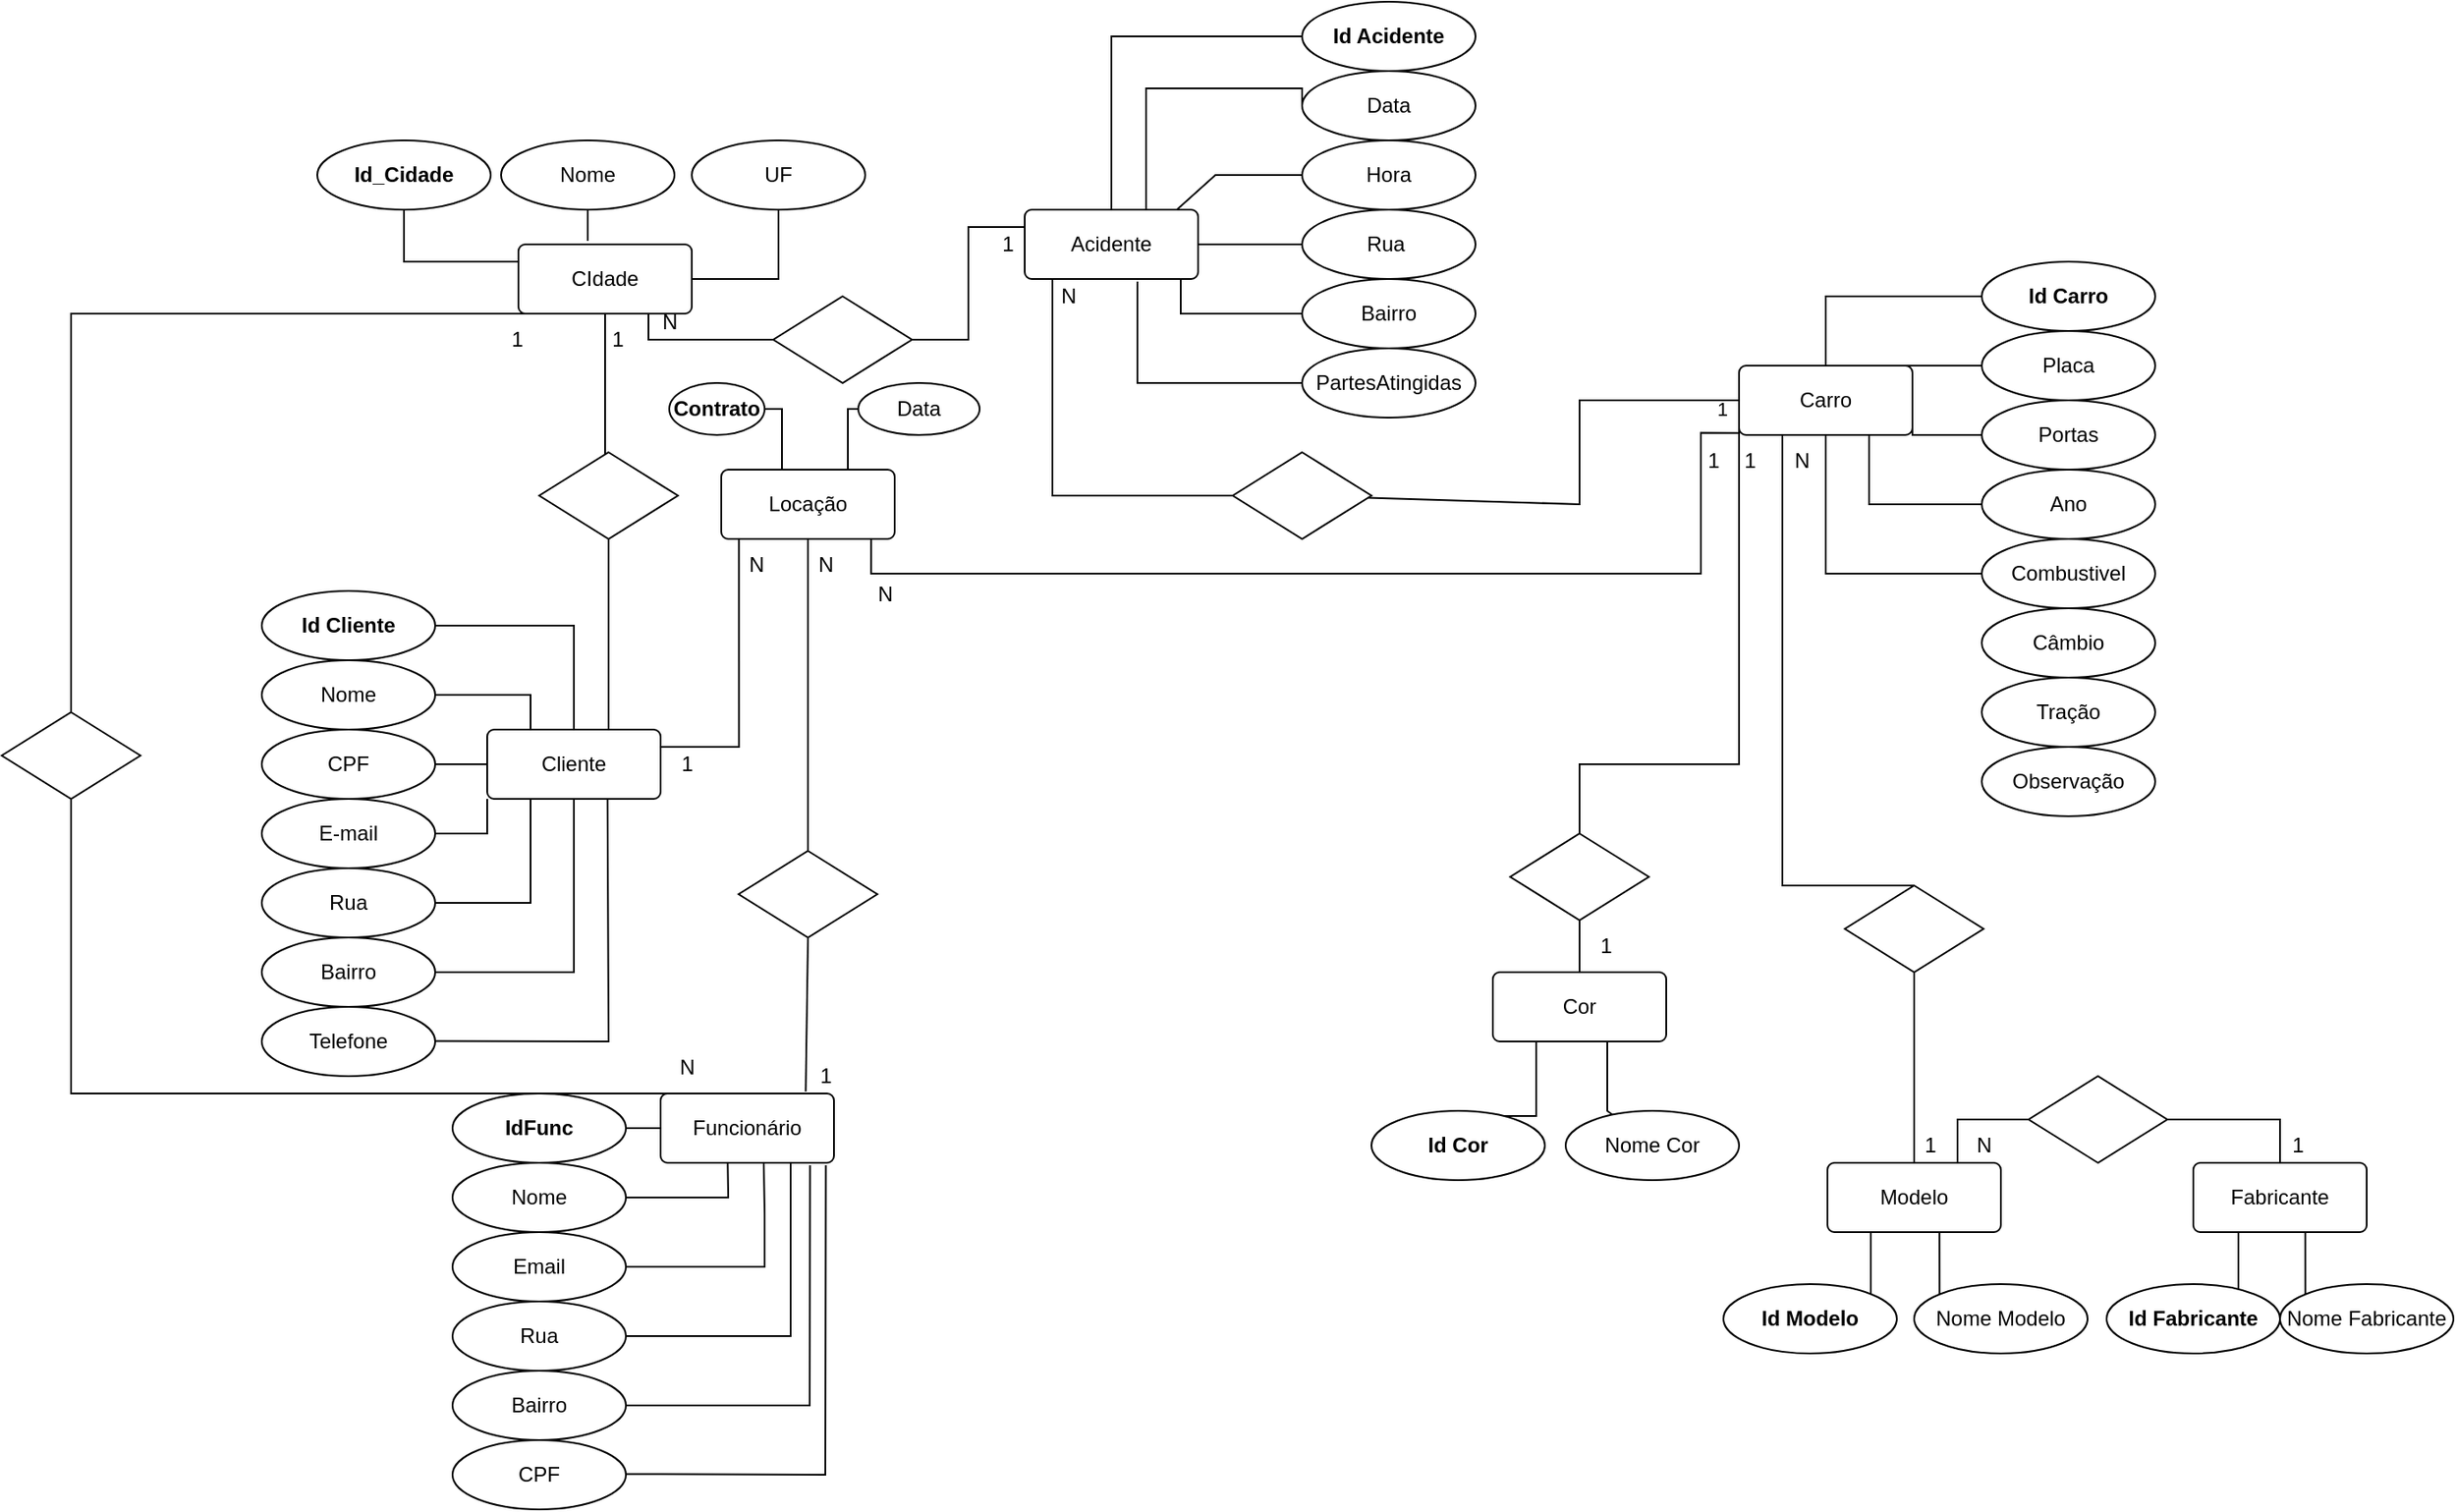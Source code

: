 <mxfile version="21.2.1" type="github">
  <diagram id="x-QGgaz4Aby_YRyaFQe0" name="Página-1">
    <mxGraphModel dx="2630" dy="1970" grid="1" gridSize="10" guides="1" tooltips="1" connect="1" arrows="1" fold="1" page="1" pageScale="1" pageWidth="827" pageHeight="1169" math="0" shadow="0">
      <root>
        <mxCell id="0" />
        <mxCell id="1" parent="0" />
        <mxCell id="SFeuMDwEzgv_Abs5cE5h-1" style="edgeStyle=orthogonalEdgeStyle;rounded=0;orthogonalLoop=1;jettySize=auto;html=1;exitX=0.75;exitY=0;exitDx=0;exitDy=0;endArrow=none;endFill=0;entryX=0.5;entryY=1;entryDx=0;entryDy=0;" parent="1" source="SFeuMDwEzgv_Abs5cE5h-2" target="SFeuMDwEzgv_Abs5cE5h-76" edge="1">
          <mxGeometry relative="1" as="geometry">
            <mxPoint x="205" y="270" as="targetPoint" />
            <Array as="points">
              <mxPoint x="200" y="370" />
            </Array>
          </mxGeometry>
        </mxCell>
        <mxCell id="SFeuMDwEzgv_Abs5cE5h-2" value="Cliente" style="rounded=1;arcSize=10;whiteSpace=wrap;html=1;align=center;" parent="1" vertex="1">
          <mxGeometry x="130" y="370" width="100" height="40" as="geometry" />
        </mxCell>
        <mxCell id="SFeuMDwEzgv_Abs5cE5h-3" style="edgeStyle=orthogonalEdgeStyle;rounded=0;orthogonalLoop=1;jettySize=auto;html=1;exitX=1;exitY=0.5;exitDx=0;exitDy=0;entryX=0.5;entryY=0;entryDx=0;entryDy=0;endArrow=none;endFill=0;" parent="1" source="SFeuMDwEzgv_Abs5cE5h-4" target="SFeuMDwEzgv_Abs5cE5h-2" edge="1">
          <mxGeometry relative="1" as="geometry" />
        </mxCell>
        <mxCell id="SFeuMDwEzgv_Abs5cE5h-4" value="&lt;b&gt;Id Cliente&lt;/b&gt;" style="ellipse;whiteSpace=wrap;html=1;align=center;" parent="1" vertex="1">
          <mxGeometry y="290" width="100" height="40" as="geometry" />
        </mxCell>
        <mxCell id="SFeuMDwEzgv_Abs5cE5h-5" style="edgeStyle=orthogonalEdgeStyle;rounded=0;orthogonalLoop=1;jettySize=auto;html=1;exitX=1;exitY=0.5;exitDx=0;exitDy=0;entryX=0.25;entryY=0;entryDx=0;entryDy=0;endArrow=none;endFill=0;" parent="1" source="SFeuMDwEzgv_Abs5cE5h-6" target="SFeuMDwEzgv_Abs5cE5h-2" edge="1">
          <mxGeometry relative="1" as="geometry" />
        </mxCell>
        <mxCell id="SFeuMDwEzgv_Abs5cE5h-6" value="Nome" style="ellipse;whiteSpace=wrap;html=1;align=center;" parent="1" vertex="1">
          <mxGeometry y="330" width="100" height="40" as="geometry" />
        </mxCell>
        <mxCell id="SFeuMDwEzgv_Abs5cE5h-7" style="edgeStyle=orthogonalEdgeStyle;rounded=0;orthogonalLoop=1;jettySize=auto;html=1;exitX=1;exitY=0.5;exitDx=0;exitDy=0;entryX=0;entryY=0.5;entryDx=0;entryDy=0;endArrow=none;endFill=0;" parent="1" source="SFeuMDwEzgv_Abs5cE5h-8" target="SFeuMDwEzgv_Abs5cE5h-2" edge="1">
          <mxGeometry relative="1" as="geometry" />
        </mxCell>
        <mxCell id="SFeuMDwEzgv_Abs5cE5h-8" value="CPF" style="ellipse;whiteSpace=wrap;html=1;align=center;" parent="1" vertex="1">
          <mxGeometry y="370" width="100" height="40" as="geometry" />
        </mxCell>
        <mxCell id="SFeuMDwEzgv_Abs5cE5h-9" style="edgeStyle=orthogonalEdgeStyle;rounded=0;orthogonalLoop=1;jettySize=auto;html=1;exitX=1;exitY=0.5;exitDx=0;exitDy=0;entryX=0.5;entryY=1;entryDx=0;entryDy=0;endArrow=none;endFill=0;" parent="1" source="SFeuMDwEzgv_Abs5cE5h-10" target="SFeuMDwEzgv_Abs5cE5h-2" edge="1">
          <mxGeometry relative="1" as="geometry" />
        </mxCell>
        <mxCell id="SFeuMDwEzgv_Abs5cE5h-10" value="Bairro" style="ellipse;whiteSpace=wrap;html=1;align=center;" parent="1" vertex="1">
          <mxGeometry y="490" width="100" height="40" as="geometry" />
        </mxCell>
        <mxCell id="SFeuMDwEzgv_Abs5cE5h-11" style="edgeStyle=orthogonalEdgeStyle;rounded=0;orthogonalLoop=1;jettySize=auto;html=1;exitX=1;exitY=0.5;exitDx=0;exitDy=0;entryX=0;entryY=1;entryDx=0;entryDy=0;endArrow=none;endFill=0;" parent="1" source="SFeuMDwEzgv_Abs5cE5h-12" target="SFeuMDwEzgv_Abs5cE5h-2" edge="1">
          <mxGeometry relative="1" as="geometry" />
        </mxCell>
        <mxCell id="SFeuMDwEzgv_Abs5cE5h-12" value="E-mail" style="ellipse;whiteSpace=wrap;html=1;align=center;" parent="1" vertex="1">
          <mxGeometry y="410" width="100" height="40" as="geometry" />
        </mxCell>
        <mxCell id="SFeuMDwEzgv_Abs5cE5h-13" style="edgeStyle=orthogonalEdgeStyle;rounded=0;orthogonalLoop=1;jettySize=auto;html=1;exitX=1;exitY=0.5;exitDx=0;exitDy=0;entryX=0.25;entryY=1;entryDx=0;entryDy=0;endArrow=none;endFill=0;" parent="1" source="SFeuMDwEzgv_Abs5cE5h-14" target="SFeuMDwEzgv_Abs5cE5h-2" edge="1">
          <mxGeometry relative="1" as="geometry" />
        </mxCell>
        <mxCell id="SFeuMDwEzgv_Abs5cE5h-14" value="Rua" style="ellipse;whiteSpace=wrap;html=1;align=center;" parent="1" vertex="1">
          <mxGeometry y="450" width="100" height="40" as="geometry" />
        </mxCell>
        <mxCell id="SFeuMDwEzgv_Abs5cE5h-15" style="edgeStyle=orthogonalEdgeStyle;rounded=0;orthogonalLoop=1;jettySize=auto;html=1;exitX=0;exitY=0.25;exitDx=0;exitDy=0;entryX=0.5;entryY=1;entryDx=0;entryDy=0;endArrow=none;endFill=0;" parent="1" source="SFeuMDwEzgv_Abs5cE5h-17" target="SFeuMDwEzgv_Abs5cE5h-18" edge="1">
          <mxGeometry relative="1" as="geometry" />
        </mxCell>
        <mxCell id="SFeuMDwEzgv_Abs5cE5h-16" style="edgeStyle=orthogonalEdgeStyle;rounded=0;orthogonalLoop=1;jettySize=auto;html=1;exitX=0.5;exitY=1;exitDx=0;exitDy=0;endArrow=none;endFill=0;" parent="1" source="SFeuMDwEzgv_Abs5cE5h-17" target="SFeuMDwEzgv_Abs5cE5h-76" edge="1">
          <mxGeometry relative="1" as="geometry">
            <Array as="points">
              <mxPoint x="198" y="180" />
              <mxPoint x="198" y="180" />
            </Array>
          </mxGeometry>
        </mxCell>
        <mxCell id="SFeuMDwEzgv_Abs5cE5h-17" value="CIdade" style="rounded=1;arcSize=10;whiteSpace=wrap;html=1;align=center;" parent="1" vertex="1">
          <mxGeometry x="148" y="90" width="100" height="40" as="geometry" />
        </mxCell>
        <mxCell id="SFeuMDwEzgv_Abs5cE5h-18" value="&lt;b&gt;Id_Cidade&lt;/b&gt;" style="ellipse;whiteSpace=wrap;html=1;align=center;" parent="1" vertex="1">
          <mxGeometry x="32" y="30" width="100" height="40" as="geometry" />
        </mxCell>
        <mxCell id="SFeuMDwEzgv_Abs5cE5h-19" style="edgeStyle=orthogonalEdgeStyle;rounded=0;orthogonalLoop=1;jettySize=auto;html=1;exitX=0.5;exitY=1;exitDx=0;exitDy=0;entryX=0.4;entryY=-0.05;entryDx=0;entryDy=0;entryPerimeter=0;endArrow=none;endFill=0;" parent="1" source="SFeuMDwEzgv_Abs5cE5h-20" target="SFeuMDwEzgv_Abs5cE5h-17" edge="1">
          <mxGeometry relative="1" as="geometry" />
        </mxCell>
        <mxCell id="SFeuMDwEzgv_Abs5cE5h-20" value="Nome" style="ellipse;whiteSpace=wrap;html=1;align=center;" parent="1" vertex="1">
          <mxGeometry x="138" y="30" width="100" height="40" as="geometry" />
        </mxCell>
        <mxCell id="SFeuMDwEzgv_Abs5cE5h-21" style="edgeStyle=orthogonalEdgeStyle;rounded=0;orthogonalLoop=1;jettySize=auto;html=1;exitX=0.5;exitY=1;exitDx=0;exitDy=0;entryX=1;entryY=0.5;entryDx=0;entryDy=0;endArrow=none;endFill=0;" parent="1" source="SFeuMDwEzgv_Abs5cE5h-22" target="SFeuMDwEzgv_Abs5cE5h-17" edge="1">
          <mxGeometry relative="1" as="geometry" />
        </mxCell>
        <mxCell id="SFeuMDwEzgv_Abs5cE5h-22" value="UF" style="ellipse;whiteSpace=wrap;html=1;align=center;" parent="1" vertex="1">
          <mxGeometry x="248" y="30" width="100" height="40" as="geometry" />
        </mxCell>
        <mxCell id="SFeuMDwEzgv_Abs5cE5h-23" style="edgeStyle=orthogonalEdgeStyle;rounded=0;orthogonalLoop=1;jettySize=auto;html=1;exitX=0.5;exitY=1;exitDx=0;exitDy=0;entryX=0;entryY=0.5;entryDx=0;entryDy=0;endArrow=none;endFill=0;" parent="1" source="SFeuMDwEzgv_Abs5cE5h-26" target="SFeuMDwEzgv_Abs5cE5h-35" edge="1">
          <mxGeometry relative="1" as="geometry" />
        </mxCell>
        <mxCell id="SFeuMDwEzgv_Abs5cE5h-24" style="edgeStyle=orthogonalEdgeStyle;rounded=0;orthogonalLoop=1;jettySize=auto;html=1;exitX=0;exitY=0.25;exitDx=0;exitDy=0;entryX=0.5;entryY=0;entryDx=0;entryDy=0;endArrow=none;endFill=0;" parent="1" source="SFeuMDwEzgv_Abs5cE5h-26" target="SFeuMDwEzgv_Abs5cE5h-58" edge="1">
          <mxGeometry relative="1" as="geometry">
            <Array as="points">
              <mxPoint x="852" y="390" />
              <mxPoint x="760" y="390" />
            </Array>
          </mxGeometry>
        </mxCell>
        <mxCell id="SFeuMDwEzgv_Abs5cE5h-25" style="edgeStyle=orthogonalEdgeStyle;rounded=0;orthogonalLoop=1;jettySize=auto;html=1;exitX=0.25;exitY=1;exitDx=0;exitDy=0;entryX=0.5;entryY=0;entryDx=0;entryDy=0;endArrow=none;endFill=0;" parent="1" source="SFeuMDwEzgv_Abs5cE5h-26" target="SFeuMDwEzgv_Abs5cE5h-57" edge="1">
          <mxGeometry relative="1" as="geometry">
            <Array as="points">
              <mxPoint x="877" y="460" />
            </Array>
          </mxGeometry>
        </mxCell>
        <mxCell id="SFeuMDwEzgv_Abs5cE5h-26" value="Carro" style="rounded=1;arcSize=10;whiteSpace=wrap;html=1;align=center;" parent="1" vertex="1">
          <mxGeometry x="852" y="160" width="100" height="40" as="geometry" />
        </mxCell>
        <mxCell id="SFeuMDwEzgv_Abs5cE5h-27" style="edgeStyle=orthogonalEdgeStyle;rounded=0;orthogonalLoop=1;jettySize=auto;html=1;exitX=0;exitY=0.5;exitDx=0;exitDy=0;entryX=0.5;entryY=0;entryDx=0;entryDy=0;endArrow=none;endFill=0;" parent="1" source="SFeuMDwEzgv_Abs5cE5h-28" target="SFeuMDwEzgv_Abs5cE5h-26" edge="1">
          <mxGeometry relative="1" as="geometry" />
        </mxCell>
        <mxCell id="SFeuMDwEzgv_Abs5cE5h-28" value="&lt;b&gt;Id Carro&lt;/b&gt;" style="ellipse;whiteSpace=wrap;html=1;align=center;" parent="1" vertex="1">
          <mxGeometry x="992" y="100" width="100" height="40" as="geometry" />
        </mxCell>
        <mxCell id="SFeuMDwEzgv_Abs5cE5h-29" style="edgeStyle=orthogonalEdgeStyle;rounded=0;orthogonalLoop=1;jettySize=auto;html=1;exitX=0;exitY=0.5;exitDx=0;exitDy=0;entryX=0.75;entryY=0;entryDx=0;entryDy=0;endArrow=none;endFill=0;" parent="1" source="SFeuMDwEzgv_Abs5cE5h-30" target="SFeuMDwEzgv_Abs5cE5h-26" edge="1">
          <mxGeometry relative="1" as="geometry">
            <Array as="points">
              <mxPoint x="952" y="160" />
              <mxPoint x="952" y="160" />
            </Array>
          </mxGeometry>
        </mxCell>
        <mxCell id="SFeuMDwEzgv_Abs5cE5h-30" value="Placa" style="ellipse;whiteSpace=wrap;html=1;align=center;" parent="1" vertex="1">
          <mxGeometry x="992" y="140" width="100" height="40" as="geometry" />
        </mxCell>
        <mxCell id="SFeuMDwEzgv_Abs5cE5h-31" style="edgeStyle=orthogonalEdgeStyle;rounded=0;orthogonalLoop=1;jettySize=auto;html=1;exitX=0;exitY=0.5;exitDx=0;exitDy=0;endArrow=none;endFill=0;entryX=1;entryY=0.75;entryDx=0;entryDy=0;" parent="1" source="SFeuMDwEzgv_Abs5cE5h-32" target="SFeuMDwEzgv_Abs5cE5h-26" edge="1">
          <mxGeometry relative="1" as="geometry">
            <mxPoint x="962" y="200" as="targetPoint" />
            <Array as="points">
              <mxPoint x="952" y="200" />
            </Array>
          </mxGeometry>
        </mxCell>
        <mxCell id="SFeuMDwEzgv_Abs5cE5h-32" value="Portas" style="ellipse;whiteSpace=wrap;html=1;align=center;" parent="1" vertex="1">
          <mxGeometry x="992" y="180" width="100" height="40" as="geometry" />
        </mxCell>
        <mxCell id="SFeuMDwEzgv_Abs5cE5h-33" style="edgeStyle=orthogonalEdgeStyle;rounded=0;orthogonalLoop=1;jettySize=auto;html=1;exitX=0;exitY=0.5;exitDx=0;exitDy=0;entryX=0.75;entryY=1;entryDx=0;entryDy=0;endArrow=none;endFill=0;" parent="1" source="SFeuMDwEzgv_Abs5cE5h-34" target="SFeuMDwEzgv_Abs5cE5h-26" edge="1">
          <mxGeometry relative="1" as="geometry" />
        </mxCell>
        <mxCell id="SFeuMDwEzgv_Abs5cE5h-34" value="Ano" style="ellipse;whiteSpace=wrap;html=1;align=center;" parent="1" vertex="1">
          <mxGeometry x="992" y="220" width="100" height="40" as="geometry" />
        </mxCell>
        <mxCell id="SFeuMDwEzgv_Abs5cE5h-35" value="Combustivel" style="ellipse;whiteSpace=wrap;html=1;align=center;" parent="1" vertex="1">
          <mxGeometry x="992" y="260" width="100" height="40" as="geometry" />
        </mxCell>
        <mxCell id="SFeuMDwEzgv_Abs5cE5h-36" value="Câmbio" style="ellipse;whiteSpace=wrap;html=1;align=center;" parent="1" vertex="1">
          <mxGeometry x="992" y="300" width="100" height="40" as="geometry" />
        </mxCell>
        <mxCell id="SFeuMDwEzgv_Abs5cE5h-37" value="Tração&lt;span style=&quot;color: rgba(0, 0, 0, 0); font-family: monospace; font-size: 0px; text-align: start;&quot;&gt;%3CmxGraphModel%3E%3Croot%3E%3CmxCell%20id%3D%220%22%2F%3E%3CmxCell%20id%3D%221%22%20parent%3D%220%22%2F%3E%3CmxCell%20id%3D%222%22%20value%3D%22C%C3%A2mbio%22%20style%3D%22ellipse%3BwhiteSpace%3Dwrap%3Bhtml%3D1%3Balign%3Dcenter%3B%22%20vertex%3D%221%22%20parent%3D%221%22%3E%3CmxGeometry%20x%3D%22580%22%20y%3D%22460%22%20width%3D%22100%22%20height%3D%2240%22%20as%3D%22geometry%22%2F%3E%3C%2FmxCell%3E%3C%2Froot%3E%3C%2FmxGraphModel%3E&lt;/span&gt;" style="ellipse;whiteSpace=wrap;html=1;align=center;" parent="1" vertex="1">
          <mxGeometry x="992" y="340" width="100" height="40" as="geometry" />
        </mxCell>
        <mxCell id="SFeuMDwEzgv_Abs5cE5h-38" value="Observação" style="ellipse;whiteSpace=wrap;html=1;align=center;" parent="1" vertex="1">
          <mxGeometry x="992" y="380" width="100" height="40" as="geometry" />
        </mxCell>
        <mxCell id="SFeuMDwEzgv_Abs5cE5h-39" style="edgeStyle=orthogonalEdgeStyle;rounded=0;orthogonalLoop=1;jettySize=auto;html=1;exitX=0.75;exitY=1;exitDx=0;exitDy=0;entryX=0;entryY=0;entryDx=0;entryDy=0;endArrow=none;endFill=0;" parent="1" source="SFeuMDwEzgv_Abs5cE5h-41" target="SFeuMDwEzgv_Abs5cE5h-43" edge="1">
          <mxGeometry relative="1" as="geometry" />
        </mxCell>
        <mxCell id="SFeuMDwEzgv_Abs5cE5h-40" style="edgeStyle=orthogonalEdgeStyle;rounded=0;orthogonalLoop=1;jettySize=auto;html=1;exitX=0.25;exitY=1;exitDx=0;exitDy=0;entryX=0.76;entryY=0.075;entryDx=0;entryDy=0;entryPerimeter=0;endArrow=none;endFill=0;" parent="1" source="SFeuMDwEzgv_Abs5cE5h-41" target="SFeuMDwEzgv_Abs5cE5h-42" edge="1">
          <mxGeometry relative="1" as="geometry" />
        </mxCell>
        <mxCell id="SFeuMDwEzgv_Abs5cE5h-41" value="Fabricante" style="rounded=1;arcSize=10;whiteSpace=wrap;html=1;align=center;" parent="1" vertex="1">
          <mxGeometry x="1114" y="620" width="100" height="40" as="geometry" />
        </mxCell>
        <mxCell id="SFeuMDwEzgv_Abs5cE5h-42" value="&lt;b&gt;Id Fabricante&lt;/b&gt;" style="ellipse;whiteSpace=wrap;html=1;align=center;" parent="1" vertex="1">
          <mxGeometry x="1064" y="690" width="100" height="40" as="geometry" />
        </mxCell>
        <mxCell id="SFeuMDwEzgv_Abs5cE5h-43" value="Nome Fabricante" style="ellipse;whiteSpace=wrap;html=1;align=center;" parent="1" vertex="1">
          <mxGeometry x="1164" y="690" width="100" height="40" as="geometry" />
        </mxCell>
        <mxCell id="SFeuMDwEzgv_Abs5cE5h-44" style="edgeStyle=orthogonalEdgeStyle;rounded=0;orthogonalLoop=1;jettySize=auto;html=1;exitX=0.75;exitY=1;exitDx=0;exitDy=0;entryX=0;entryY=0;entryDx=0;entryDy=0;endArrow=none;endFill=0;" parent="1" source="SFeuMDwEzgv_Abs5cE5h-47" target="SFeuMDwEzgv_Abs5cE5h-49" edge="1">
          <mxGeometry relative="1" as="geometry" />
        </mxCell>
        <mxCell id="SFeuMDwEzgv_Abs5cE5h-45" style="edgeStyle=orthogonalEdgeStyle;rounded=0;orthogonalLoop=1;jettySize=auto;html=1;exitX=0.25;exitY=1;exitDx=0;exitDy=0;endArrow=none;endFill=0;" parent="1" source="SFeuMDwEzgv_Abs5cE5h-47" edge="1">
          <mxGeometry relative="1" as="geometry">
            <mxPoint x="923" y="700" as="targetPoint" />
            <Array as="points">
              <mxPoint x="928" y="700" />
            </Array>
          </mxGeometry>
        </mxCell>
        <mxCell id="SFeuMDwEzgv_Abs5cE5h-46" style="edgeStyle=orthogonalEdgeStyle;rounded=0;orthogonalLoop=1;jettySize=auto;html=1;exitX=0.75;exitY=0;exitDx=0;exitDy=0;endArrow=none;endFill=0;" parent="1" source="SFeuMDwEzgv_Abs5cE5h-47" target="SFeuMDwEzgv_Abs5cE5h-55" edge="1">
          <mxGeometry relative="1" as="geometry" />
        </mxCell>
        <mxCell id="SFeuMDwEzgv_Abs5cE5h-47" value="Modelo" style="rounded=1;arcSize=10;whiteSpace=wrap;html=1;align=center;" parent="1" vertex="1">
          <mxGeometry x="903" y="620" width="100" height="40" as="geometry" />
        </mxCell>
        <mxCell id="SFeuMDwEzgv_Abs5cE5h-48" value="&lt;b&gt;Id Modelo&lt;/b&gt;" style="ellipse;whiteSpace=wrap;html=1;align=center;" parent="1" vertex="1">
          <mxGeometry x="843" y="690" width="100" height="40" as="geometry" />
        </mxCell>
        <mxCell id="SFeuMDwEzgv_Abs5cE5h-49" value="Nome Modelo" style="ellipse;whiteSpace=wrap;html=1;align=center;" parent="1" vertex="1">
          <mxGeometry x="953" y="690" width="100" height="40" as="geometry" />
        </mxCell>
        <mxCell id="SFeuMDwEzgv_Abs5cE5h-50" style="edgeStyle=orthogonalEdgeStyle;rounded=0;orthogonalLoop=1;jettySize=auto;html=1;exitX=0.25;exitY=1;exitDx=0;exitDy=0;entryX=0.76;entryY=0.075;entryDx=0;entryDy=0;entryPerimeter=0;endArrow=none;endFill=0;" parent="1" source="SFeuMDwEzgv_Abs5cE5h-51" target="SFeuMDwEzgv_Abs5cE5h-52" edge="1">
          <mxGeometry relative="1" as="geometry">
            <Array as="points">
              <mxPoint x="735" y="593" />
            </Array>
          </mxGeometry>
        </mxCell>
        <mxCell id="SFeuMDwEzgv_Abs5cE5h-51" value="Cor" style="rounded=1;arcSize=10;whiteSpace=wrap;html=1;align=center;" parent="1" vertex="1">
          <mxGeometry x="710" y="510" width="100" height="40" as="geometry" />
        </mxCell>
        <mxCell id="SFeuMDwEzgv_Abs5cE5h-52" value="&lt;b&gt;Id Cor&lt;/b&gt;" style="ellipse;whiteSpace=wrap;html=1;align=center;" parent="1" vertex="1">
          <mxGeometry x="640" y="590" width="100" height="40" as="geometry" />
        </mxCell>
        <mxCell id="SFeuMDwEzgv_Abs5cE5h-53" value="Nome Cor" style="ellipse;whiteSpace=wrap;html=1;align=center;" parent="1" vertex="1">
          <mxGeometry x="752" y="590" width="100" height="40" as="geometry" />
        </mxCell>
        <mxCell id="SFeuMDwEzgv_Abs5cE5h-54" style="edgeStyle=orthogonalEdgeStyle;rounded=0;orthogonalLoop=1;jettySize=auto;html=1;exitX=0;exitY=0.5;exitDx=0;exitDy=0;entryX=0.5;entryY=0;entryDx=0;entryDy=0;endArrow=none;endFill=0;" parent="1" source="SFeuMDwEzgv_Abs5cE5h-55" target="SFeuMDwEzgv_Abs5cE5h-41" edge="1">
          <mxGeometry relative="1" as="geometry" />
        </mxCell>
        <mxCell id="SFeuMDwEzgv_Abs5cE5h-55" value="" style="rhombus;whiteSpace=wrap;html=1;direction=west;" parent="1" vertex="1">
          <mxGeometry x="1019" y="570" width="80" height="50" as="geometry" />
        </mxCell>
        <mxCell id="SFeuMDwEzgv_Abs5cE5h-56" style="edgeStyle=orthogonalEdgeStyle;rounded=0;orthogonalLoop=1;jettySize=auto;html=1;exitX=0.5;exitY=1;exitDx=0;exitDy=0;entryX=0.5;entryY=0;entryDx=0;entryDy=0;endArrow=none;endFill=0;" parent="1" source="SFeuMDwEzgv_Abs5cE5h-57" target="SFeuMDwEzgv_Abs5cE5h-47" edge="1">
          <mxGeometry relative="1" as="geometry" />
        </mxCell>
        <mxCell id="SFeuMDwEzgv_Abs5cE5h-57" value="" style="rhombus;whiteSpace=wrap;html=1;" parent="1" vertex="1">
          <mxGeometry x="913" y="460" width="80" height="50" as="geometry" />
        </mxCell>
        <mxCell id="SFeuMDwEzgv_Abs5cE5h-58" value="" style="rhombus;whiteSpace=wrap;html=1;" parent="1" vertex="1">
          <mxGeometry x="720" y="430" width="80" height="50" as="geometry" />
        </mxCell>
        <mxCell id="SFeuMDwEzgv_Abs5cE5h-59" value="1" style="text;html=1;align=center;verticalAlign=middle;resizable=0;points=[];autosize=1;strokeColor=none;fillColor=none;" parent="1" vertex="1">
          <mxGeometry x="843" y="200" width="30" height="30" as="geometry" />
        </mxCell>
        <mxCell id="SFeuMDwEzgv_Abs5cE5h-60" value="1" style="text;html=1;align=center;verticalAlign=middle;resizable=0;points=[];autosize=1;strokeColor=none;fillColor=none;" parent="1" vertex="1">
          <mxGeometry x="1159" y="595" width="30" height="30" as="geometry" />
        </mxCell>
        <mxCell id="SFeuMDwEzgv_Abs5cE5h-61" value="N" style="text;html=1;align=center;verticalAlign=middle;resizable=0;points=[];autosize=1;strokeColor=none;fillColor=none;" parent="1" vertex="1">
          <mxGeometry x="978" y="595" width="30" height="30" as="geometry" />
        </mxCell>
        <mxCell id="SFeuMDwEzgv_Abs5cE5h-62" value="N" style="text;html=1;align=center;verticalAlign=middle;resizable=0;points=[];autosize=1;strokeColor=none;fillColor=none;" parent="1" vertex="1">
          <mxGeometry x="873" y="200" width="30" height="30" as="geometry" />
        </mxCell>
        <mxCell id="SFeuMDwEzgv_Abs5cE5h-63" value="1" style="text;html=1;align=center;verticalAlign=middle;resizable=0;points=[];autosize=1;strokeColor=none;fillColor=none;" parent="1" vertex="1">
          <mxGeometry x="947" y="595" width="30" height="30" as="geometry" />
        </mxCell>
        <mxCell id="SFeuMDwEzgv_Abs5cE5h-64" style="edgeStyle=orthogonalEdgeStyle;rounded=0;orthogonalLoop=1;jettySize=auto;html=1;exitX=0.5;exitY=0;exitDx=0;exitDy=0;entryX=0;entryY=0.5;entryDx=0;entryDy=0;endArrow=none;endFill=0;" parent="1" source="SFeuMDwEzgv_Abs5cE5h-67" target="SFeuMDwEzgv_Abs5cE5h-68" edge="1">
          <mxGeometry relative="1" as="geometry" />
        </mxCell>
        <mxCell id="SFeuMDwEzgv_Abs5cE5h-65" style="edgeStyle=orthogonalEdgeStyle;rounded=0;orthogonalLoop=1;jettySize=auto;html=1;exitX=0.75;exitY=0;exitDx=0;exitDy=0;entryX=0;entryY=0.5;entryDx=0;entryDy=0;endArrow=none;endFill=0;" parent="1" source="SFeuMDwEzgv_Abs5cE5h-67" target="SFeuMDwEzgv_Abs5cE5h-69" edge="1">
          <mxGeometry relative="1" as="geometry">
            <Array as="points">
              <mxPoint x="510" y="70" />
              <mxPoint x="510" />
              <mxPoint x="600" />
            </Array>
          </mxGeometry>
        </mxCell>
        <mxCell id="SFeuMDwEzgv_Abs5cE5h-66" style="edgeStyle=orthogonalEdgeStyle;rounded=0;orthogonalLoop=1;jettySize=auto;html=1;exitX=0;exitY=0.25;exitDx=0;exitDy=0;entryX=1;entryY=0.5;entryDx=0;entryDy=0;endArrow=none;endFill=0;" parent="1" source="SFeuMDwEzgv_Abs5cE5h-67" target="SFeuMDwEzgv_Abs5cE5h-75" edge="1">
          <mxGeometry relative="1" as="geometry" />
        </mxCell>
        <mxCell id="SFeuMDwEzgv_Abs5cE5h-67" value="Acidente" style="rounded=1;arcSize=10;whiteSpace=wrap;html=1;align=center;" parent="1" vertex="1">
          <mxGeometry x="440" y="70" width="100" height="40" as="geometry" />
        </mxCell>
        <mxCell id="SFeuMDwEzgv_Abs5cE5h-68" value="&lt;b&gt;Id Acidente&lt;/b&gt;" style="ellipse;whiteSpace=wrap;html=1;align=center;" parent="1" vertex="1">
          <mxGeometry x="600" y="-50" width="100" height="40" as="geometry" />
        </mxCell>
        <mxCell id="SFeuMDwEzgv_Abs5cE5h-69" value="Data" style="ellipse;whiteSpace=wrap;html=1;align=center;" parent="1" vertex="1">
          <mxGeometry x="600" y="-10" width="100" height="40" as="geometry" />
        </mxCell>
        <mxCell id="SFeuMDwEzgv_Abs5cE5h-70" value="Hora" style="ellipse;whiteSpace=wrap;html=1;align=center;" parent="1" vertex="1">
          <mxGeometry x="600" y="30" width="100" height="40" as="geometry" />
        </mxCell>
        <mxCell id="SFeuMDwEzgv_Abs5cE5h-71" value="Rua&amp;nbsp;" style="ellipse;whiteSpace=wrap;html=1;align=center;" parent="1" vertex="1">
          <mxGeometry x="600" y="70" width="100" height="40" as="geometry" />
        </mxCell>
        <mxCell id="SFeuMDwEzgv_Abs5cE5h-72" value="Bairro" style="ellipse;whiteSpace=wrap;html=1;align=center;" parent="1" vertex="1">
          <mxGeometry x="600" y="110" width="100" height="40" as="geometry" />
        </mxCell>
        <mxCell id="SFeuMDwEzgv_Abs5cE5h-74" style="edgeStyle=orthogonalEdgeStyle;rounded=0;orthogonalLoop=1;jettySize=auto;html=1;exitX=0;exitY=0.5;exitDx=0;exitDy=0;entryX=0.75;entryY=1;entryDx=0;entryDy=0;endArrow=none;endFill=0;" parent="1" source="SFeuMDwEzgv_Abs5cE5h-75" target="SFeuMDwEzgv_Abs5cE5h-17" edge="1">
          <mxGeometry relative="1" as="geometry">
            <Array as="points">
              <mxPoint x="223" y="145" />
            </Array>
          </mxGeometry>
        </mxCell>
        <mxCell id="SFeuMDwEzgv_Abs5cE5h-75" value="" style="rhombus;whiteSpace=wrap;html=1;" parent="1" vertex="1">
          <mxGeometry x="295" y="120" width="80" height="50" as="geometry" />
        </mxCell>
        <mxCell id="SFeuMDwEzgv_Abs5cE5h-76" value="" style="rhombus;whiteSpace=wrap;html=1;" parent="1" vertex="1">
          <mxGeometry x="160" y="210" width="80" height="50" as="geometry" />
        </mxCell>
        <mxCell id="SFeuMDwEzgv_Abs5cE5h-77" value="1" style="text;html=1;align=center;verticalAlign=middle;resizable=0;points=[];autosize=1;strokeColor=none;fillColor=none;" parent="1" vertex="1">
          <mxGeometry x="190" y="130" width="30" height="30" as="geometry" />
        </mxCell>
        <mxCell id="SFeuMDwEzgv_Abs5cE5h-78" value="1" style="text;html=1;align=center;verticalAlign=middle;resizable=0;points=[];autosize=1;strokeColor=none;fillColor=none;" parent="1" vertex="1">
          <mxGeometry x="760" y="480" width="30" height="30" as="geometry" />
        </mxCell>
        <mxCell id="SFeuMDwEzgv_Abs5cE5h-79" style="edgeStyle=orthogonalEdgeStyle;rounded=0;orthogonalLoop=1;jettySize=auto;html=1;endArrow=none;endFill=0;exitX=1;exitY=0.25;exitDx=0;exitDy=0;entryX=0.138;entryY=0.656;entryDx=0;entryDy=0;entryPerimeter=0;" parent="1" source="SFeuMDwEzgv_Abs5cE5h-2" edge="1">
          <mxGeometry relative="1" as="geometry">
            <mxPoint x="275.18" y="252.8" as="targetPoint" />
            <Array as="points">
              <mxPoint x="275" y="380" />
            </Array>
            <mxPoint x="262.66" y="360" as="sourcePoint" />
          </mxGeometry>
        </mxCell>
        <mxCell id="SFeuMDwEzgv_Abs5cE5h-80" style="edgeStyle=orthogonalEdgeStyle;rounded=0;orthogonalLoop=1;jettySize=auto;html=1;endArrow=none;endFill=0;entryX=0.831;entryY=0.681;entryDx=0;entryDy=0;entryPerimeter=0;exitX=0.3;exitY=-0.039;exitDx=0;exitDy=0;exitPerimeter=0;" parent="1" source="SFeuMDwEzgv_Abs5cE5h-59" edge="1">
          <mxGeometry relative="1" as="geometry">
            <mxPoint x="440" y="350" as="sourcePoint" />
            <mxPoint x="351.41" y="254.05" as="targetPoint" />
            <Array as="points">
              <mxPoint x="830" y="199" />
              <mxPoint x="830" y="280" />
              <mxPoint x="351" y="280" />
            </Array>
          </mxGeometry>
        </mxCell>
        <mxCell id="SFeuMDwEzgv_Abs5cE5h-81" value="&lt;b&gt;Contrato&lt;/b&gt;" style="ellipse;whiteSpace=wrap;html=1;align=center;" parent="1" vertex="1">
          <mxGeometry x="235" y="170" width="55" height="30" as="geometry" />
        </mxCell>
        <mxCell id="SFeuMDwEzgv_Abs5cE5h-82" style="edgeStyle=orthogonalEdgeStyle;rounded=0;orthogonalLoop=1;jettySize=auto;html=1;endArrow=none;endFill=0;entryX=1;entryY=0.5;entryDx=0;entryDy=0;exitX=0;exitY=0.5;exitDx=0;exitDy=0;" parent="1" source="SFeuMDwEzgv_Abs5cE5h-83" target="SFeuMDwEzgv_Abs5cE5h-81" edge="1">
          <mxGeometry relative="1" as="geometry">
            <mxPoint x="385" y="160" as="targetPoint" />
            <Array as="points">
              <mxPoint x="338" y="185" />
              <mxPoint x="338" y="220" />
              <mxPoint x="300" y="220" />
              <mxPoint x="300" y="185" />
            </Array>
            <mxPoint x="340" y="185" as="sourcePoint" />
          </mxGeometry>
        </mxCell>
        <mxCell id="SFeuMDwEzgv_Abs5cE5h-83" value="Data" style="ellipse;whiteSpace=wrap;html=1;align=center;" parent="1" vertex="1">
          <mxGeometry x="344" y="170" width="70" height="30" as="geometry" />
        </mxCell>
        <mxCell id="SFeuMDwEzgv_Abs5cE5h-84" value="1" style="text;html=1;align=center;verticalAlign=middle;resizable=0;points=[];autosize=1;strokeColor=none;fillColor=none;" parent="1" vertex="1">
          <mxGeometry x="415" y="75" width="30" height="30" as="geometry" />
        </mxCell>
        <mxCell id="SFeuMDwEzgv_Abs5cE5h-85" value="N" style="text;html=1;align=center;verticalAlign=middle;resizable=0;points=[];autosize=1;strokeColor=none;fillColor=none;" parent="1" vertex="1">
          <mxGeometry x="220" y="120" width="30" height="30" as="geometry" />
        </mxCell>
        <mxCell id="SFeuMDwEzgv_Abs5cE5h-86" value="N" style="text;html=1;align=center;verticalAlign=middle;resizable=0;points=[];autosize=1;strokeColor=none;fillColor=none;" parent="1" vertex="1">
          <mxGeometry x="450" y="105" width="30" height="30" as="geometry" />
        </mxCell>
        <mxCell id="SFeuMDwEzgv_Abs5cE5h-87" value="Telefone" style="ellipse;whiteSpace=wrap;html=1;align=center;" parent="1" vertex="1">
          <mxGeometry y="530" width="100" height="40" as="geometry" />
        </mxCell>
        <mxCell id="SFeuMDwEzgv_Abs5cE5h-88" value="" style="endArrow=none;html=1;rounded=0;entryX=0.694;entryY=0.993;entryDx=0;entryDy=0;entryPerimeter=0;" parent="1" target="SFeuMDwEzgv_Abs5cE5h-2" edge="1">
          <mxGeometry relative="1" as="geometry">
            <mxPoint x="100" y="549.71" as="sourcePoint" />
            <mxPoint x="260" y="549.71" as="targetPoint" />
            <Array as="points">
              <mxPoint x="200" y="550" />
            </Array>
          </mxGeometry>
        </mxCell>
        <mxCell id="SFeuMDwEzgv_Abs5cE5h-89" value="&lt;b&gt;IdFunc&lt;/b&gt;" style="ellipse;whiteSpace=wrap;html=1;align=center;" parent="1" vertex="1">
          <mxGeometry x="110" y="580" width="100" height="40" as="geometry" />
        </mxCell>
        <mxCell id="SFeuMDwEzgv_Abs5cE5h-90" value="Nome" style="ellipse;whiteSpace=wrap;html=1;align=center;" parent="1" vertex="1">
          <mxGeometry x="110" y="620" width="100" height="40" as="geometry" />
        </mxCell>
        <mxCell id="SFeuMDwEzgv_Abs5cE5h-91" value="Email" style="ellipse;whiteSpace=wrap;html=1;align=center;" parent="1" vertex="1">
          <mxGeometry x="110" y="660" width="100" height="40" as="geometry" />
        </mxCell>
        <mxCell id="SFeuMDwEzgv_Abs5cE5h-92" value="Rua" style="ellipse;whiteSpace=wrap;html=1;align=center;" parent="1" vertex="1">
          <mxGeometry x="110" y="700" width="100" height="40" as="geometry" />
        </mxCell>
        <mxCell id="SFeuMDwEzgv_Abs5cE5h-93" value="Funcionário" style="rounded=1;arcSize=10;whiteSpace=wrap;html=1;align=center;" parent="1" vertex="1">
          <mxGeometry x="230" y="580" width="100" height="40" as="geometry" />
        </mxCell>
        <mxCell id="SFeuMDwEzgv_Abs5cE5h-94" value="Bairro" style="ellipse;whiteSpace=wrap;html=1;align=center;" parent="1" vertex="1">
          <mxGeometry x="110" y="740" width="100" height="40" as="geometry" />
        </mxCell>
        <mxCell id="SFeuMDwEzgv_Abs5cE5h-95" value="1" style="text;html=1;align=center;verticalAlign=middle;resizable=0;points=[];autosize=1;strokeColor=none;fillColor=none;" parent="1" vertex="1">
          <mxGeometry x="822" y="200" width="30" height="30" as="geometry" />
        </mxCell>
        <mxCell id="SFeuMDwEzgv_Abs5cE5h-96" value="" style="endArrow=none;html=1;rounded=0;exitX=0.5;exitY=0;exitDx=0;exitDy=0;" parent="1" source="SFeuMDwEzgv_Abs5cE5h-51" edge="1">
          <mxGeometry relative="1" as="geometry">
            <mxPoint x="600" y="480" as="sourcePoint" />
            <mxPoint x="760" y="480" as="targetPoint" />
          </mxGeometry>
        </mxCell>
        <mxCell id="SFeuMDwEzgv_Abs5cE5h-97" value="" style="endArrow=none;html=1;rounded=0;exitX=0.66;exitY=1;exitDx=0;exitDy=0;exitPerimeter=0;" parent="1" source="SFeuMDwEzgv_Abs5cE5h-51" target="SFeuMDwEzgv_Abs5cE5h-53" edge="1">
          <mxGeometry relative="1" as="geometry">
            <mxPoint x="690" y="650" as="sourcePoint" />
            <mxPoint x="850" y="650" as="targetPoint" />
            <Array as="points">
              <mxPoint x="776" y="590" />
            </Array>
          </mxGeometry>
        </mxCell>
        <mxCell id="SFeuMDwEzgv_Abs5cE5h-98" value="CPF" style="ellipse;whiteSpace=wrap;html=1;align=center;" parent="1" vertex="1">
          <mxGeometry x="110" y="780" width="100" height="40" as="geometry" />
        </mxCell>
        <mxCell id="SFeuMDwEzgv_Abs5cE5h-99" value="" style="rhombus;whiteSpace=wrap;html=1;" parent="1" vertex="1">
          <mxGeometry x="275" y="440" width="80" height="50" as="geometry" />
        </mxCell>
        <mxCell id="SFeuMDwEzgv_Abs5cE5h-100" value="" style="endArrow=none;html=1;rounded=0;exitX=0.5;exitY=1;exitDx=0;exitDy=0;" parent="1" source="SFeuMDwEzgv_Abs5cE5h-107" target="SFeuMDwEzgv_Abs5cE5h-99" edge="1">
          <mxGeometry relative="1" as="geometry">
            <mxPoint x="315" y="270" as="sourcePoint" />
            <mxPoint x="504" y="370" as="targetPoint" />
          </mxGeometry>
        </mxCell>
        <mxCell id="SFeuMDwEzgv_Abs5cE5h-101" value="N" style="resizable=0;html=1;whiteSpace=wrap;align=right;verticalAlign=bottom;" parent="SFeuMDwEzgv_Abs5cE5h-100" connectable="0" vertex="1">
          <mxGeometry x="1" relative="1" as="geometry">
            <mxPoint x="50" y="-140" as="offset" />
          </mxGeometry>
        </mxCell>
        <mxCell id="SFeuMDwEzgv_Abs5cE5h-102" value="" style="endArrow=none;html=1;rounded=0;exitX=0.5;exitY=1;exitDx=0;exitDy=0;entryX=0.837;entryY=-0.029;entryDx=0;entryDy=0;entryPerimeter=0;" parent="1" source="SFeuMDwEzgv_Abs5cE5h-99" target="SFeuMDwEzgv_Abs5cE5h-93" edge="1">
          <mxGeometry relative="1" as="geometry">
            <mxPoint x="410" y="630" as="sourcePoint" />
            <mxPoint x="570" y="630" as="targetPoint" />
          </mxGeometry>
        </mxCell>
        <mxCell id="SFeuMDwEzgv_Abs5cE5h-103" value="1" style="text;html=1;align=center;verticalAlign=middle;resizable=0;points=[];autosize=1;strokeColor=none;fillColor=none;" parent="1" vertex="1">
          <mxGeometry x="310" y="555" width="30" height="30" as="geometry" />
        </mxCell>
        <mxCell id="SFeuMDwEzgv_Abs5cE5h-104" value="N" style="text;html=1;align=center;verticalAlign=middle;resizable=0;points=[];autosize=1;strokeColor=none;fillColor=none;" parent="1" vertex="1">
          <mxGeometry x="270" y="260" width="30" height="30" as="geometry" />
        </mxCell>
        <mxCell id="SFeuMDwEzgv_Abs5cE5h-105" value="1" style="text;html=1;align=center;verticalAlign=middle;resizable=0;points=[];autosize=1;strokeColor=none;fillColor=none;" parent="1" vertex="1">
          <mxGeometry x="230" y="375" width="30" height="30" as="geometry" />
        </mxCell>
        <mxCell id="SFeuMDwEzgv_Abs5cE5h-106" value="N" style="text;html=1;align=center;verticalAlign=middle;resizable=0;points=[];autosize=1;strokeColor=none;fillColor=none;" parent="1" vertex="1">
          <mxGeometry x="310" y="260" width="30" height="30" as="geometry" />
        </mxCell>
        <mxCell id="SFeuMDwEzgv_Abs5cE5h-107" value="Locação" style="rounded=1;arcSize=10;whiteSpace=wrap;html=1;align=center;" parent="1" vertex="1">
          <mxGeometry x="265" y="220" width="100" height="40" as="geometry" />
        </mxCell>
        <mxCell id="SFeuMDwEzgv_Abs5cE5h-108" value="" style="endArrow=none;html=1;rounded=0;" parent="1" edge="1">
          <mxGeometry relative="1" as="geometry">
            <mxPoint x="210" y="600" as="sourcePoint" />
            <mxPoint x="230" y="600" as="targetPoint" />
          </mxGeometry>
        </mxCell>
        <mxCell id="SFeuMDwEzgv_Abs5cE5h-109" value="" style="endArrow=none;html=1;rounded=0;entryX=0.387;entryY=1.013;entryDx=0;entryDy=0;entryPerimeter=0;" parent="1" target="SFeuMDwEzgv_Abs5cE5h-93" edge="1">
          <mxGeometry relative="1" as="geometry">
            <mxPoint x="210" y="640" as="sourcePoint" />
            <mxPoint x="370" y="640" as="targetPoint" />
            <Array as="points">
              <mxPoint x="269" y="640" />
            </Array>
          </mxGeometry>
        </mxCell>
        <mxCell id="SFeuMDwEzgv_Abs5cE5h-110" value="" style="endArrow=none;html=1;rounded=0;entryX=0.595;entryY=0.992;entryDx=0;entryDy=0;entryPerimeter=0;" parent="1" target="SFeuMDwEzgv_Abs5cE5h-93" edge="1">
          <mxGeometry relative="1" as="geometry">
            <mxPoint x="210" y="680" as="sourcePoint" />
            <mxPoint x="300" y="620" as="targetPoint" />
            <Array as="points">
              <mxPoint x="290" y="680" />
              <mxPoint x="290" y="650" />
            </Array>
          </mxGeometry>
        </mxCell>
        <mxCell id="SFeuMDwEzgv_Abs5cE5h-111" value="" style="endArrow=none;html=1;rounded=0;entryX=0.75;entryY=1;entryDx=0;entryDy=0;" parent="1" target="SFeuMDwEzgv_Abs5cE5h-93" edge="1">
          <mxGeometry relative="1" as="geometry">
            <mxPoint x="210" y="720" as="sourcePoint" />
            <mxPoint x="370" y="720" as="targetPoint" />
            <Array as="points">
              <mxPoint x="305" y="720" />
            </Array>
          </mxGeometry>
        </mxCell>
        <mxCell id="SFeuMDwEzgv_Abs5cE5h-112" value="" style="endArrow=none;html=1;rounded=0;entryX=0.862;entryY=1.033;entryDx=0;entryDy=0;entryPerimeter=0;" parent="1" target="SFeuMDwEzgv_Abs5cE5h-93" edge="1">
          <mxGeometry relative="1" as="geometry">
            <mxPoint x="210" y="760" as="sourcePoint" />
            <mxPoint x="370" y="760" as="targetPoint" />
            <Array as="points">
              <mxPoint x="316" y="760" />
            </Array>
          </mxGeometry>
        </mxCell>
        <mxCell id="SFeuMDwEzgv_Abs5cE5h-113" value="" style="endArrow=none;html=1;rounded=0;entryX=0.953;entryY=1.033;entryDx=0;entryDy=0;entryPerimeter=0;" parent="1" target="SFeuMDwEzgv_Abs5cE5h-93" edge="1">
          <mxGeometry relative="1" as="geometry">
            <mxPoint x="210" y="799.58" as="sourcePoint" />
            <mxPoint x="370" y="799.58" as="targetPoint" />
            <Array as="points">
              <mxPoint x="325" y="800" />
            </Array>
          </mxGeometry>
        </mxCell>
        <mxCell id="SFeuMDwEzgv_Abs5cE5h-114" value="" style="rhombus;whiteSpace=wrap;html=1;" parent="1" vertex="1">
          <mxGeometry x="-150" y="360" width="80" height="50" as="geometry" />
        </mxCell>
        <mxCell id="SFeuMDwEzgv_Abs5cE5h-115" value="" style="endArrow=none;html=1;rounded=0;entryX=0.25;entryY=1;entryDx=0;entryDy=0;exitX=0.5;exitY=0;exitDx=0;exitDy=0;" parent="1" source="SFeuMDwEzgv_Abs5cE5h-114" target="SFeuMDwEzgv_Abs5cE5h-17" edge="1">
          <mxGeometry relative="1" as="geometry">
            <mxPoint x="-70" y="198.57" as="sourcePoint" />
            <mxPoint x="90" y="198.57" as="targetPoint" />
            <Array as="points">
              <mxPoint x="-110" y="200" />
              <mxPoint x="-110" y="130" />
            </Array>
          </mxGeometry>
        </mxCell>
        <mxCell id="SFeuMDwEzgv_Abs5cE5h-116" value="" style="endArrow=none;html=1;rounded=0;exitX=0.5;exitY=1;exitDx=0;exitDy=0;entryX=0.5;entryY=0;entryDx=0;entryDy=0;" parent="1" source="SFeuMDwEzgv_Abs5cE5h-114" target="SFeuMDwEzgv_Abs5cE5h-93" edge="1">
          <mxGeometry relative="1" as="geometry">
            <mxPoint x="-110" y="570" as="sourcePoint" />
            <mxPoint x="50" y="570" as="targetPoint" />
            <Array as="points">
              <mxPoint x="-110" y="580" />
            </Array>
          </mxGeometry>
        </mxCell>
        <mxCell id="SFeuMDwEzgv_Abs5cE5h-117" value="1" style="text;html=1;align=center;verticalAlign=middle;resizable=0;points=[];autosize=1;strokeColor=none;fillColor=none;" parent="1" vertex="1">
          <mxGeometry x="132" y="130" width="30" height="30" as="geometry" />
        </mxCell>
        <mxCell id="SFeuMDwEzgv_Abs5cE5h-118" value="N" style="text;html=1;align=center;verticalAlign=middle;resizable=0;points=[];autosize=1;strokeColor=none;fillColor=none;" parent="1" vertex="1">
          <mxGeometry x="230" y="550" width="30" height="30" as="geometry" />
        </mxCell>
        <mxCell id="SFeuMDwEzgv_Abs5cE5h-125" value="PartesAtingidas" style="ellipse;whiteSpace=wrap;html=1;align=center;" parent="1" vertex="1">
          <mxGeometry x="600" y="150" width="100" height="40" as="geometry" />
        </mxCell>
        <mxCell id="SFeuMDwEzgv_Abs5cE5h-126" value="" style="endArrow=none;html=1;rounded=0;exitX=0.879;exitY=-0.004;exitDx=0;exitDy=0;exitPerimeter=0;entryX=0;entryY=0.5;entryDx=0;entryDy=0;" parent="1" source="SFeuMDwEzgv_Abs5cE5h-67" target="SFeuMDwEzgv_Abs5cE5h-70" edge="1">
          <mxGeometry relative="1" as="geometry">
            <mxPoint x="530" y="40" as="sourcePoint" />
            <mxPoint x="690" y="40" as="targetPoint" />
            <Array as="points">
              <mxPoint x="550" y="50" />
            </Array>
          </mxGeometry>
        </mxCell>
        <mxCell id="SFeuMDwEzgv_Abs5cE5h-127" value="" style="endArrow=none;html=1;rounded=0;entryX=0;entryY=0.5;entryDx=0;entryDy=0;" parent="1" source="SFeuMDwEzgv_Abs5cE5h-67" target="SFeuMDwEzgv_Abs5cE5h-71" edge="1">
          <mxGeometry relative="1" as="geometry">
            <mxPoint x="540" y="90" as="sourcePoint" />
            <mxPoint x="700" y="90" as="targetPoint" />
          </mxGeometry>
        </mxCell>
        <mxCell id="SFeuMDwEzgv_Abs5cE5h-128" value="" style="endArrow=none;html=1;rounded=0;entryX=0;entryY=0.5;entryDx=0;entryDy=0;" parent="1" target="SFeuMDwEzgv_Abs5cE5h-72" edge="1">
          <mxGeometry relative="1" as="geometry">
            <mxPoint x="530" y="110" as="sourcePoint" />
            <mxPoint x="700" y="140" as="targetPoint" />
            <Array as="points">
              <mxPoint x="530" y="130" />
            </Array>
          </mxGeometry>
        </mxCell>
        <mxCell id="SFeuMDwEzgv_Abs5cE5h-129" value="" style="endArrow=none;html=1;rounded=0;exitX=0.65;exitY=1.039;exitDx=0;exitDy=0;exitPerimeter=0;" parent="1" source="SFeuMDwEzgv_Abs5cE5h-67" edge="1">
          <mxGeometry relative="1" as="geometry">
            <mxPoint x="510" y="170" as="sourcePoint" />
            <mxPoint x="600" y="170" as="targetPoint" />
            <Array as="points">
              <mxPoint x="505" y="170" />
            </Array>
          </mxGeometry>
        </mxCell>
        <mxCell id="SFeuMDwEzgv_Abs5cE5h-139" value="" style="endArrow=none;html=1;rounded=0;entryX=0;entryY=0.5;entryDx=0;entryDy=0;" parent="1" target="SFeuMDwEzgv_Abs5cE5h-142" edge="1">
          <mxGeometry relative="1" as="geometry">
            <mxPoint x="456" y="110" as="sourcePoint" />
            <mxPoint x="456" y="170" as="targetPoint" />
            <Array as="points">
              <mxPoint x="456" y="235" />
            </Array>
          </mxGeometry>
        </mxCell>
        <mxCell id="SFeuMDwEzgv_Abs5cE5h-141" value="&lt;font style=&quot;font-size: 11px;&quot;&gt;1&lt;/font&gt;" style="text;html=1;align=center;verticalAlign=middle;resizable=0;points=[];autosize=1;strokeColor=none;fillColor=none;" parent="1" vertex="1">
          <mxGeometry x="827" y="170" width="30" height="30" as="geometry" />
        </mxCell>
        <mxCell id="SFeuMDwEzgv_Abs5cE5h-142" value="" style="rhombus;whiteSpace=wrap;html=1;" parent="1" vertex="1">
          <mxGeometry x="560" y="210" width="80" height="50" as="geometry" />
        </mxCell>
        <mxCell id="SFeuMDwEzgv_Abs5cE5h-143" value="" style="endArrow=none;html=1;rounded=0;" parent="1" source="SFeuMDwEzgv_Abs5cE5h-142" target="SFeuMDwEzgv_Abs5cE5h-26" edge="1">
          <mxGeometry relative="1" as="geometry">
            <mxPoint x="640" y="235" as="sourcePoint" />
            <mxPoint x="850" y="170" as="targetPoint" />
            <Array as="points">
              <mxPoint x="760" y="240" />
              <mxPoint x="760" y="180" />
              <mxPoint x="790" y="180" />
            </Array>
          </mxGeometry>
        </mxCell>
      </root>
    </mxGraphModel>
  </diagram>
</mxfile>
